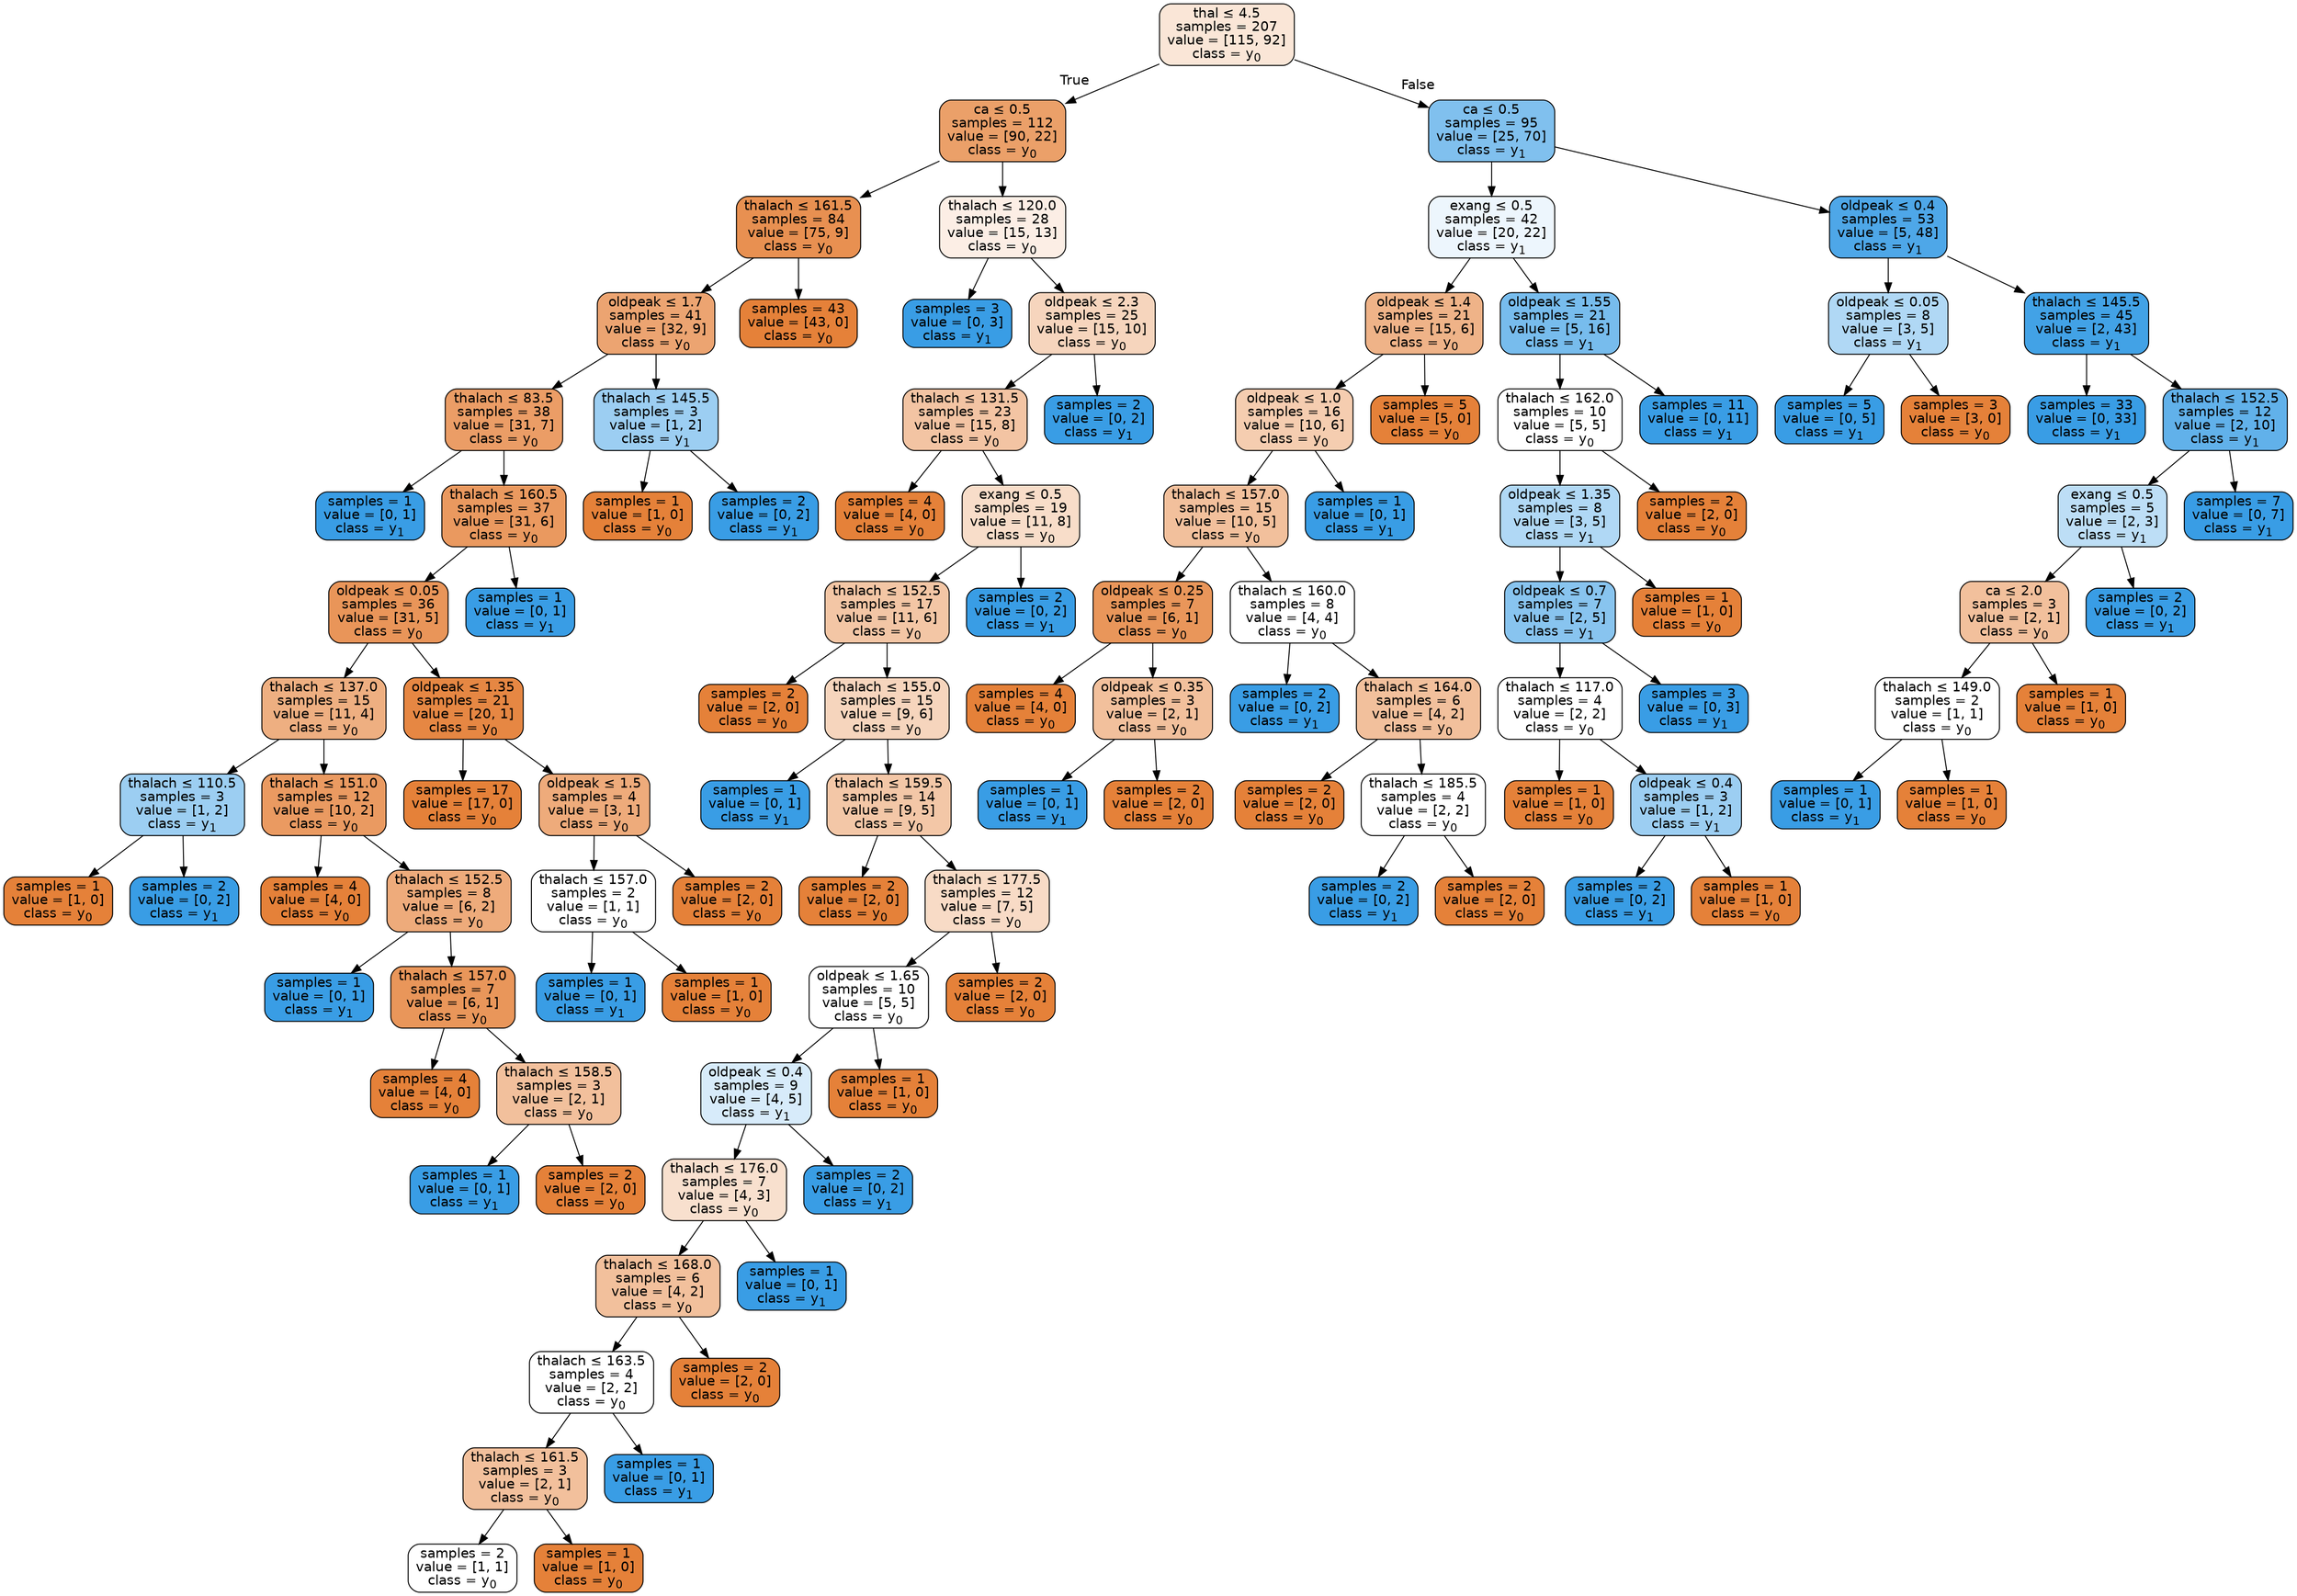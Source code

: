 digraph Tree {
node [shape=box, style="filled, rounded", color="black", fontname=helvetica] ;
edge [fontname=helvetica] ;
0 [label=<thal &le; 4.5<br/>samples = 207<br/>value = [115, 92]<br/>class = y<SUB>0</SUB>>, fillcolor="#fae6d7"] ;
1 [label=<ca &le; 0.5<br/>samples = 112<br/>value = [90, 22]<br/>class = y<SUB>0</SUB>>, fillcolor="#eba069"] ;
0 -> 1 [labeldistance=2.5, labelangle=45, headlabel="True"] ;
2 [label=<thalach &le; 161.5<br/>samples = 84<br/>value = [75, 9]<br/>class = y<SUB>0</SUB>>, fillcolor="#e89051"] ;
1 -> 2 ;
3 [label=<oldpeak &le; 1.7<br/>samples = 41<br/>value = [32, 9]<br/>class = y<SUB>0</SUB>>, fillcolor="#eca471"] ;
2 -> 3 ;
4 [label=<thalach &le; 83.5<br/>samples = 38<br/>value = [31, 7]<br/>class = y<SUB>0</SUB>>, fillcolor="#eb9d66"] ;
3 -> 4 ;
5 [label=<samples = 1<br/>value = [0, 1]<br/>class = y<SUB>1</SUB>>, fillcolor="#399de5"] ;
4 -> 5 ;
6 [label=<thalach &le; 160.5<br/>samples = 37<br/>value = [31, 6]<br/>class = y<SUB>0</SUB>>, fillcolor="#ea995f"] ;
4 -> 6 ;
7 [label=<oldpeak &le; 0.05<br/>samples = 36<br/>value = [31, 5]<br/>class = y<SUB>0</SUB>>, fillcolor="#e99559"] ;
6 -> 7 ;
8 [label=<thalach &le; 137.0<br/>samples = 15<br/>value = [11, 4]<br/>class = y<SUB>0</SUB>>, fillcolor="#eeaf81"] ;
7 -> 8 ;
9 [label=<thalach &le; 110.5<br/>samples = 3<br/>value = [1, 2]<br/>class = y<SUB>1</SUB>>, fillcolor="#9ccef2"] ;
8 -> 9 ;
10 [label=<samples = 1<br/>value = [1, 0]<br/>class = y<SUB>0</SUB>>, fillcolor="#e58139"] ;
9 -> 10 ;
11 [label=<samples = 2<br/>value = [0, 2]<br/>class = y<SUB>1</SUB>>, fillcolor="#399de5"] ;
9 -> 11 ;
12 [label=<thalach &le; 151.0<br/>samples = 12<br/>value = [10, 2]<br/>class = y<SUB>0</SUB>>, fillcolor="#ea9a61"] ;
8 -> 12 ;
13 [label=<samples = 4<br/>value = [4, 0]<br/>class = y<SUB>0</SUB>>, fillcolor="#e58139"] ;
12 -> 13 ;
14 [label=<thalach &le; 152.5<br/>samples = 8<br/>value = [6, 2]<br/>class = y<SUB>0</SUB>>, fillcolor="#eeab7b"] ;
12 -> 14 ;
15 [label=<samples = 1<br/>value = [0, 1]<br/>class = y<SUB>1</SUB>>, fillcolor="#399de5"] ;
14 -> 15 ;
16 [label=<thalach &le; 157.0<br/>samples = 7<br/>value = [6, 1]<br/>class = y<SUB>0</SUB>>, fillcolor="#e9965a"] ;
14 -> 16 ;
17 [label=<samples = 4<br/>value = [4, 0]<br/>class = y<SUB>0</SUB>>, fillcolor="#e58139"] ;
16 -> 17 ;
18 [label=<thalach &le; 158.5<br/>samples = 3<br/>value = [2, 1]<br/>class = y<SUB>0</SUB>>, fillcolor="#f2c09c"] ;
16 -> 18 ;
19 [label=<samples = 1<br/>value = [0, 1]<br/>class = y<SUB>1</SUB>>, fillcolor="#399de5"] ;
18 -> 19 ;
20 [label=<samples = 2<br/>value = [2, 0]<br/>class = y<SUB>0</SUB>>, fillcolor="#e58139"] ;
18 -> 20 ;
21 [label=<oldpeak &le; 1.35<br/>samples = 21<br/>value = [20, 1]<br/>class = y<SUB>0</SUB>>, fillcolor="#e68743"] ;
7 -> 21 ;
22 [label=<samples = 17<br/>value = [17, 0]<br/>class = y<SUB>0</SUB>>, fillcolor="#e58139"] ;
21 -> 22 ;
23 [label=<oldpeak &le; 1.5<br/>samples = 4<br/>value = [3, 1]<br/>class = y<SUB>0</SUB>>, fillcolor="#eeab7b"] ;
21 -> 23 ;
24 [label=<thalach &le; 157.0<br/>samples = 2<br/>value = [1, 1]<br/>class = y<SUB>0</SUB>>, fillcolor="#ffffff"] ;
23 -> 24 ;
25 [label=<samples = 1<br/>value = [0, 1]<br/>class = y<SUB>1</SUB>>, fillcolor="#399de5"] ;
24 -> 25 ;
26 [label=<samples = 1<br/>value = [1, 0]<br/>class = y<SUB>0</SUB>>, fillcolor="#e58139"] ;
24 -> 26 ;
27 [label=<samples = 2<br/>value = [2, 0]<br/>class = y<SUB>0</SUB>>, fillcolor="#e58139"] ;
23 -> 27 ;
28 [label=<samples = 1<br/>value = [0, 1]<br/>class = y<SUB>1</SUB>>, fillcolor="#399de5"] ;
6 -> 28 ;
29 [label=<thalach &le; 145.5<br/>samples = 3<br/>value = [1, 2]<br/>class = y<SUB>1</SUB>>, fillcolor="#9ccef2"] ;
3 -> 29 ;
30 [label=<samples = 1<br/>value = [1, 0]<br/>class = y<SUB>0</SUB>>, fillcolor="#e58139"] ;
29 -> 30 ;
31 [label=<samples = 2<br/>value = [0, 2]<br/>class = y<SUB>1</SUB>>, fillcolor="#399de5"] ;
29 -> 31 ;
32 [label=<samples = 43<br/>value = [43, 0]<br/>class = y<SUB>0</SUB>>, fillcolor="#e58139"] ;
2 -> 32 ;
33 [label=<thalach &le; 120.0<br/>samples = 28<br/>value = [15, 13]<br/>class = y<SUB>0</SUB>>, fillcolor="#fceee5"] ;
1 -> 33 ;
34 [label=<samples = 3<br/>value = [0, 3]<br/>class = y<SUB>1</SUB>>, fillcolor="#399de5"] ;
33 -> 34 ;
35 [label=<oldpeak &le; 2.3<br/>samples = 25<br/>value = [15, 10]<br/>class = y<SUB>0</SUB>>, fillcolor="#f6d5bd"] ;
33 -> 35 ;
36 [label=<thalach &le; 131.5<br/>samples = 23<br/>value = [15, 8]<br/>class = y<SUB>0</SUB>>, fillcolor="#f3c4a3"] ;
35 -> 36 ;
37 [label=<samples = 4<br/>value = [4, 0]<br/>class = y<SUB>0</SUB>>, fillcolor="#e58139"] ;
36 -> 37 ;
38 [label=<exang &le; 0.5<br/>samples = 19<br/>value = [11, 8]<br/>class = y<SUB>0</SUB>>, fillcolor="#f8ddc9"] ;
36 -> 38 ;
39 [label=<thalach &le; 152.5<br/>samples = 17<br/>value = [11, 6]<br/>class = y<SUB>0</SUB>>, fillcolor="#f3c6a5"] ;
38 -> 39 ;
40 [label=<samples = 2<br/>value = [2, 0]<br/>class = y<SUB>0</SUB>>, fillcolor="#e58139"] ;
39 -> 40 ;
41 [label=<thalach &le; 155.0<br/>samples = 15<br/>value = [9, 6]<br/>class = y<SUB>0</SUB>>, fillcolor="#f6d5bd"] ;
39 -> 41 ;
42 [label=<samples = 1<br/>value = [0, 1]<br/>class = y<SUB>1</SUB>>, fillcolor="#399de5"] ;
41 -> 42 ;
43 [label=<thalach &le; 159.5<br/>samples = 14<br/>value = [9, 5]<br/>class = y<SUB>0</SUB>>, fillcolor="#f3c7a7"] ;
41 -> 43 ;
44 [label=<samples = 2<br/>value = [2, 0]<br/>class = y<SUB>0</SUB>>, fillcolor="#e58139"] ;
43 -> 44 ;
45 [label=<thalach &le; 177.5<br/>samples = 12<br/>value = [7, 5]<br/>class = y<SUB>0</SUB>>, fillcolor="#f8dbc6"] ;
43 -> 45 ;
46 [label=<oldpeak &le; 1.65<br/>samples = 10<br/>value = [5, 5]<br/>class = y<SUB>0</SUB>>, fillcolor="#ffffff"] ;
45 -> 46 ;
47 [label=<oldpeak &le; 0.4<br/>samples = 9<br/>value = [4, 5]<br/>class = y<SUB>1</SUB>>, fillcolor="#d7ebfa"] ;
46 -> 47 ;
48 [label=<thalach &le; 176.0<br/>samples = 7<br/>value = [4, 3]<br/>class = y<SUB>0</SUB>>, fillcolor="#f8e0ce"] ;
47 -> 48 ;
49 [label=<thalach &le; 168.0<br/>samples = 6<br/>value = [4, 2]<br/>class = y<SUB>0</SUB>>, fillcolor="#f2c09c"] ;
48 -> 49 ;
50 [label=<thalach &le; 163.5<br/>samples = 4<br/>value = [2, 2]<br/>class = y<SUB>0</SUB>>, fillcolor="#ffffff"] ;
49 -> 50 ;
51 [label=<thalach &le; 161.5<br/>samples = 3<br/>value = [2, 1]<br/>class = y<SUB>0</SUB>>, fillcolor="#f2c09c"] ;
50 -> 51 ;
52 [label=<samples = 2<br/>value = [1, 1]<br/>class = y<SUB>0</SUB>>, fillcolor="#ffffff"] ;
51 -> 52 ;
53 [label=<samples = 1<br/>value = [1, 0]<br/>class = y<SUB>0</SUB>>, fillcolor="#e58139"] ;
51 -> 53 ;
54 [label=<samples = 1<br/>value = [0, 1]<br/>class = y<SUB>1</SUB>>, fillcolor="#399de5"] ;
50 -> 54 ;
55 [label=<samples = 2<br/>value = [2, 0]<br/>class = y<SUB>0</SUB>>, fillcolor="#e58139"] ;
49 -> 55 ;
56 [label=<samples = 1<br/>value = [0, 1]<br/>class = y<SUB>1</SUB>>, fillcolor="#399de5"] ;
48 -> 56 ;
57 [label=<samples = 2<br/>value = [0, 2]<br/>class = y<SUB>1</SUB>>, fillcolor="#399de5"] ;
47 -> 57 ;
58 [label=<samples = 1<br/>value = [1, 0]<br/>class = y<SUB>0</SUB>>, fillcolor="#e58139"] ;
46 -> 58 ;
59 [label=<samples = 2<br/>value = [2, 0]<br/>class = y<SUB>0</SUB>>, fillcolor="#e58139"] ;
45 -> 59 ;
60 [label=<samples = 2<br/>value = [0, 2]<br/>class = y<SUB>1</SUB>>, fillcolor="#399de5"] ;
38 -> 60 ;
61 [label=<samples = 2<br/>value = [0, 2]<br/>class = y<SUB>1</SUB>>, fillcolor="#399de5"] ;
35 -> 61 ;
62 [label=<ca &le; 0.5<br/>samples = 95<br/>value = [25, 70]<br/>class = y<SUB>1</SUB>>, fillcolor="#80c0ee"] ;
0 -> 62 [labeldistance=2.5, labelangle=-45, headlabel="False"] ;
63 [label=<exang &le; 0.5<br/>samples = 42<br/>value = [20, 22]<br/>class = y<SUB>1</SUB>>, fillcolor="#edf6fd"] ;
62 -> 63 ;
64 [label=<oldpeak &le; 1.4<br/>samples = 21<br/>value = [15, 6]<br/>class = y<SUB>0</SUB>>, fillcolor="#efb388"] ;
63 -> 64 ;
65 [label=<oldpeak &le; 1.0<br/>samples = 16<br/>value = [10, 6]<br/>class = y<SUB>0</SUB>>, fillcolor="#f5cdb0"] ;
64 -> 65 ;
66 [label=<thalach &le; 157.0<br/>samples = 15<br/>value = [10, 5]<br/>class = y<SUB>0</SUB>>, fillcolor="#f2c09c"] ;
65 -> 66 ;
67 [label=<oldpeak &le; 0.25<br/>samples = 7<br/>value = [6, 1]<br/>class = y<SUB>0</SUB>>, fillcolor="#e9965a"] ;
66 -> 67 ;
68 [label=<samples = 4<br/>value = [4, 0]<br/>class = y<SUB>0</SUB>>, fillcolor="#e58139"] ;
67 -> 68 ;
69 [label=<oldpeak &le; 0.35<br/>samples = 3<br/>value = [2, 1]<br/>class = y<SUB>0</SUB>>, fillcolor="#f2c09c"] ;
67 -> 69 ;
70 [label=<samples = 1<br/>value = [0, 1]<br/>class = y<SUB>1</SUB>>, fillcolor="#399de5"] ;
69 -> 70 ;
71 [label=<samples = 2<br/>value = [2, 0]<br/>class = y<SUB>0</SUB>>, fillcolor="#e58139"] ;
69 -> 71 ;
72 [label=<thalach &le; 160.0<br/>samples = 8<br/>value = [4, 4]<br/>class = y<SUB>0</SUB>>, fillcolor="#ffffff"] ;
66 -> 72 ;
73 [label=<samples = 2<br/>value = [0, 2]<br/>class = y<SUB>1</SUB>>, fillcolor="#399de5"] ;
72 -> 73 ;
74 [label=<thalach &le; 164.0<br/>samples = 6<br/>value = [4, 2]<br/>class = y<SUB>0</SUB>>, fillcolor="#f2c09c"] ;
72 -> 74 ;
75 [label=<samples = 2<br/>value = [2, 0]<br/>class = y<SUB>0</SUB>>, fillcolor="#e58139"] ;
74 -> 75 ;
76 [label=<thalach &le; 185.5<br/>samples = 4<br/>value = [2, 2]<br/>class = y<SUB>0</SUB>>, fillcolor="#ffffff"] ;
74 -> 76 ;
77 [label=<samples = 2<br/>value = [0, 2]<br/>class = y<SUB>1</SUB>>, fillcolor="#399de5"] ;
76 -> 77 ;
78 [label=<samples = 2<br/>value = [2, 0]<br/>class = y<SUB>0</SUB>>, fillcolor="#e58139"] ;
76 -> 78 ;
79 [label=<samples = 1<br/>value = [0, 1]<br/>class = y<SUB>1</SUB>>, fillcolor="#399de5"] ;
65 -> 79 ;
80 [label=<samples = 5<br/>value = [5, 0]<br/>class = y<SUB>0</SUB>>, fillcolor="#e58139"] ;
64 -> 80 ;
81 [label=<oldpeak &le; 1.55<br/>samples = 21<br/>value = [5, 16]<br/>class = y<SUB>1</SUB>>, fillcolor="#77bced"] ;
63 -> 81 ;
82 [label=<thalach &le; 162.0<br/>samples = 10<br/>value = [5, 5]<br/>class = y<SUB>0</SUB>>, fillcolor="#ffffff"] ;
81 -> 82 ;
83 [label=<oldpeak &le; 1.35<br/>samples = 8<br/>value = [3, 5]<br/>class = y<SUB>1</SUB>>, fillcolor="#b0d8f5"] ;
82 -> 83 ;
84 [label=<oldpeak &le; 0.7<br/>samples = 7<br/>value = [2, 5]<br/>class = y<SUB>1</SUB>>, fillcolor="#88c4ef"] ;
83 -> 84 ;
85 [label=<thalach &le; 117.0<br/>samples = 4<br/>value = [2, 2]<br/>class = y<SUB>0</SUB>>, fillcolor="#ffffff"] ;
84 -> 85 ;
86 [label=<samples = 1<br/>value = [1, 0]<br/>class = y<SUB>0</SUB>>, fillcolor="#e58139"] ;
85 -> 86 ;
87 [label=<oldpeak &le; 0.4<br/>samples = 3<br/>value = [1, 2]<br/>class = y<SUB>1</SUB>>, fillcolor="#9ccef2"] ;
85 -> 87 ;
88 [label=<samples = 2<br/>value = [0, 2]<br/>class = y<SUB>1</SUB>>, fillcolor="#399de5"] ;
87 -> 88 ;
89 [label=<samples = 1<br/>value = [1, 0]<br/>class = y<SUB>0</SUB>>, fillcolor="#e58139"] ;
87 -> 89 ;
90 [label=<samples = 3<br/>value = [0, 3]<br/>class = y<SUB>1</SUB>>, fillcolor="#399de5"] ;
84 -> 90 ;
91 [label=<samples = 1<br/>value = [1, 0]<br/>class = y<SUB>0</SUB>>, fillcolor="#e58139"] ;
83 -> 91 ;
92 [label=<samples = 2<br/>value = [2, 0]<br/>class = y<SUB>0</SUB>>, fillcolor="#e58139"] ;
82 -> 92 ;
93 [label=<samples = 11<br/>value = [0, 11]<br/>class = y<SUB>1</SUB>>, fillcolor="#399de5"] ;
81 -> 93 ;
94 [label=<oldpeak &le; 0.4<br/>samples = 53<br/>value = [5, 48]<br/>class = y<SUB>1</SUB>>, fillcolor="#4ea7e8"] ;
62 -> 94 ;
95 [label=<oldpeak &le; 0.05<br/>samples = 8<br/>value = [3, 5]<br/>class = y<SUB>1</SUB>>, fillcolor="#b0d8f5"] ;
94 -> 95 ;
96 [label=<samples = 5<br/>value = [0, 5]<br/>class = y<SUB>1</SUB>>, fillcolor="#399de5"] ;
95 -> 96 ;
97 [label=<samples = 3<br/>value = [3, 0]<br/>class = y<SUB>0</SUB>>, fillcolor="#e58139"] ;
95 -> 97 ;
98 [label=<thalach &le; 145.5<br/>samples = 45<br/>value = [2, 43]<br/>class = y<SUB>1</SUB>>, fillcolor="#42a2e6"] ;
94 -> 98 ;
99 [label=<samples = 33<br/>value = [0, 33]<br/>class = y<SUB>1</SUB>>, fillcolor="#399de5"] ;
98 -> 99 ;
100 [label=<thalach &le; 152.5<br/>samples = 12<br/>value = [2, 10]<br/>class = y<SUB>1</SUB>>, fillcolor="#61b1ea"] ;
98 -> 100 ;
101 [label=<exang &le; 0.5<br/>samples = 5<br/>value = [2, 3]<br/>class = y<SUB>1</SUB>>, fillcolor="#bddef6"] ;
100 -> 101 ;
102 [label=<ca &le; 2.0<br/>samples = 3<br/>value = [2, 1]<br/>class = y<SUB>0</SUB>>, fillcolor="#f2c09c"] ;
101 -> 102 ;
103 [label=<thalach &le; 149.0<br/>samples = 2<br/>value = [1, 1]<br/>class = y<SUB>0</SUB>>, fillcolor="#ffffff"] ;
102 -> 103 ;
104 [label=<samples = 1<br/>value = [0, 1]<br/>class = y<SUB>1</SUB>>, fillcolor="#399de5"] ;
103 -> 104 ;
105 [label=<samples = 1<br/>value = [1, 0]<br/>class = y<SUB>0</SUB>>, fillcolor="#e58139"] ;
103 -> 105 ;
106 [label=<samples = 1<br/>value = [1, 0]<br/>class = y<SUB>0</SUB>>, fillcolor="#e58139"] ;
102 -> 106 ;
107 [label=<samples = 2<br/>value = [0, 2]<br/>class = y<SUB>1</SUB>>, fillcolor="#399de5"] ;
101 -> 107 ;
108 [label=<samples = 7<br/>value = [0, 7]<br/>class = y<SUB>1</SUB>>, fillcolor="#399de5"] ;
100 -> 108 ;
}
